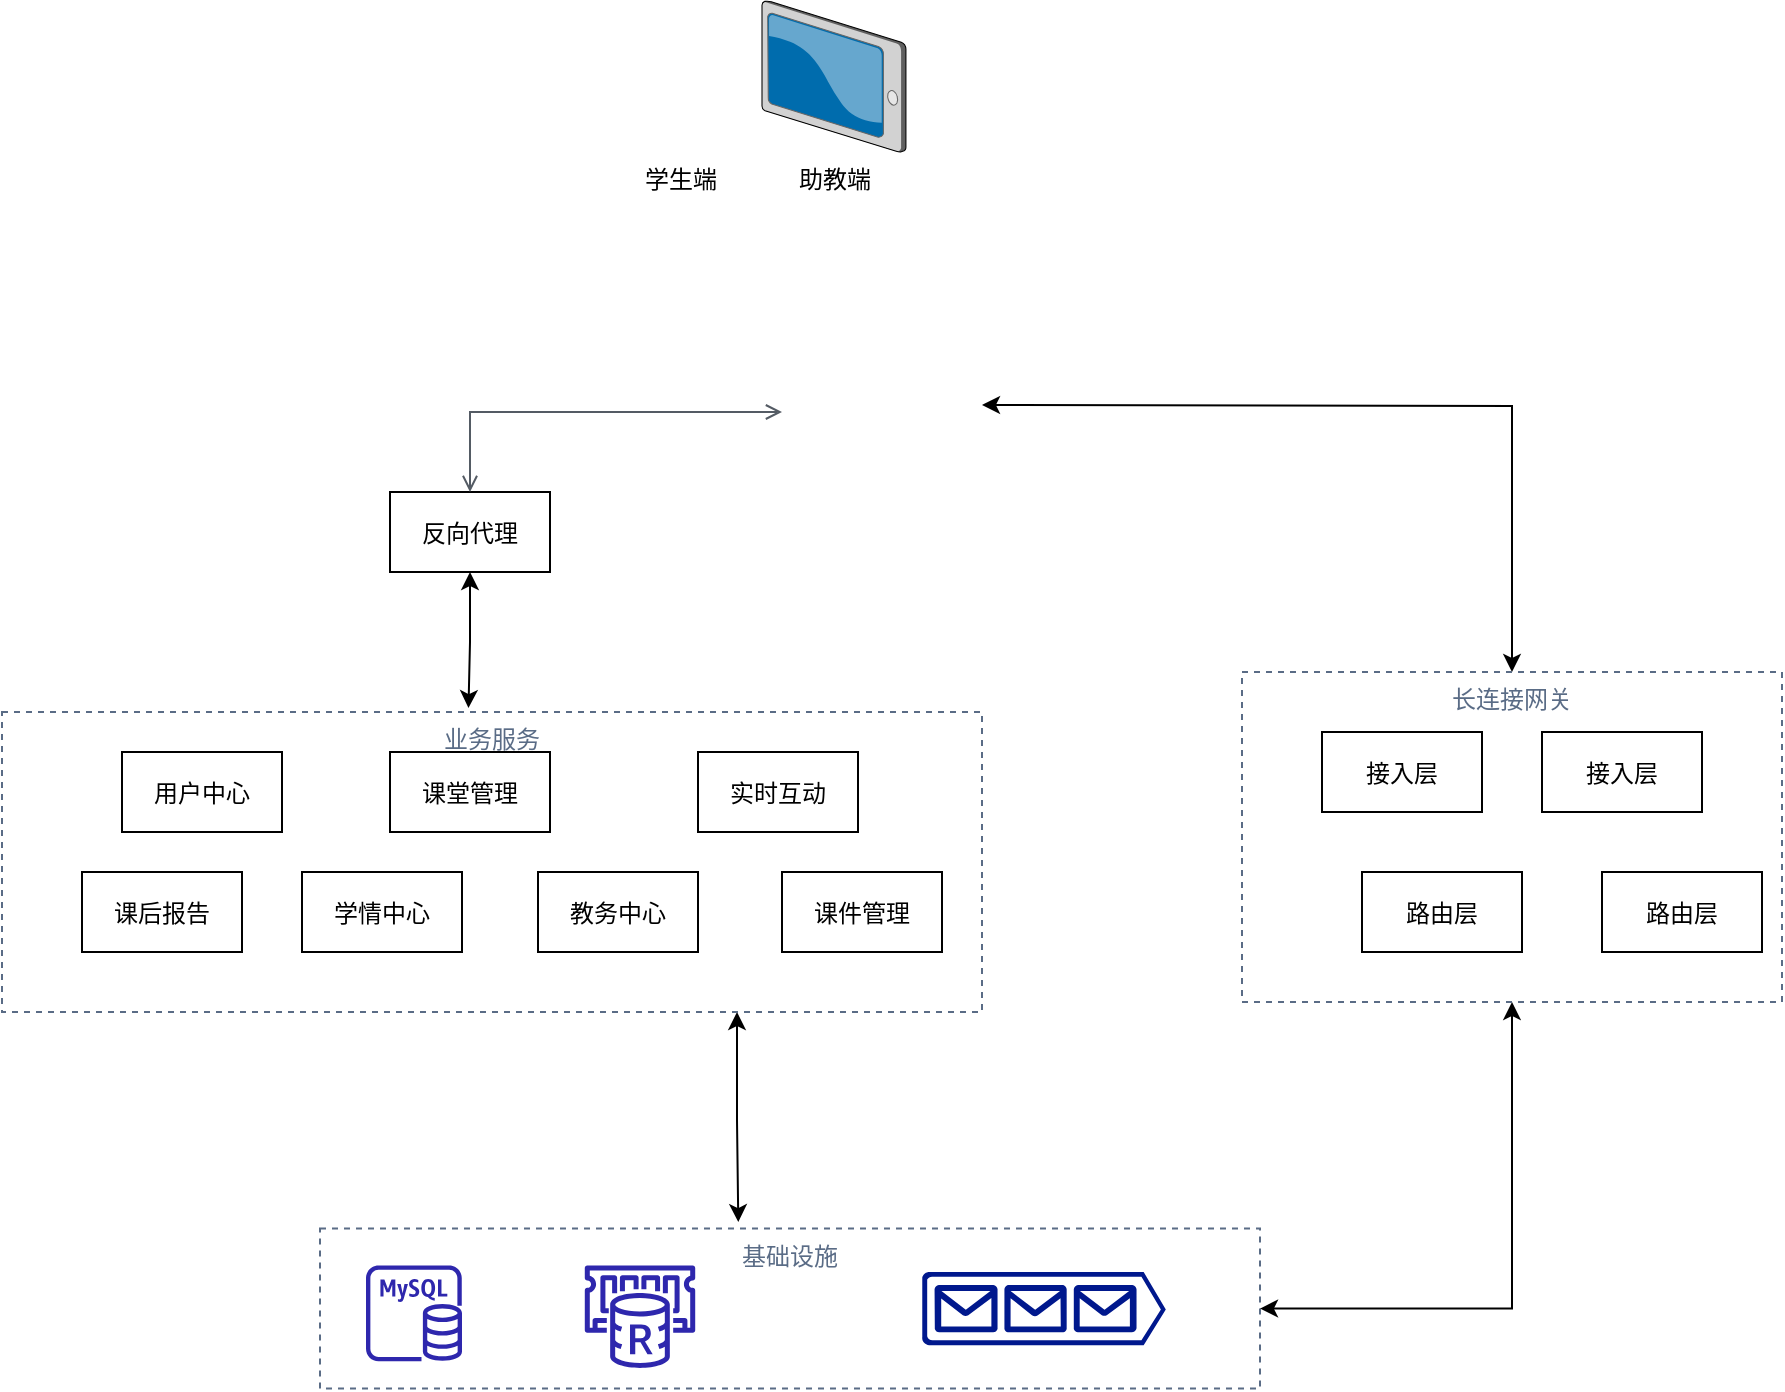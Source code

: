 <mxfile version="18.0.1" type="github">
  <diagram id="w8XUFbw6AmKxc6QEO5la" name="第 1 页">
    <mxGraphModel dx="973" dy="463" grid="1" gridSize="10" guides="1" tooltips="1" connect="1" arrows="1" fold="1" page="1" pageScale="1" pageWidth="1169" pageHeight="1654" math="0" shadow="0">
      <root>
        <mxCell id="0" />
        <mxCell id="1" parent="0" />
        <mxCell id="q1T7lFz7wMMR8ukXREab-12" value="基础设施" style="fillColor=none;strokeColor=#5A6C86;dashed=1;verticalAlign=top;fontStyle=0;fontColor=#5A6C86;" parent="1" vertex="1">
          <mxGeometry x="219" y="698.29" width="470" height="80" as="geometry" />
        </mxCell>
        <mxCell id="2sKJ7eSaIctacaCuegvd-8" style="edgeStyle=orthogonalEdgeStyle;rounded=0;orthogonalLoop=1;jettySize=auto;html=1;exitX=0.75;exitY=1;exitDx=0;exitDy=0;entryX=0.445;entryY=-0.041;entryDx=0;entryDy=0;entryPerimeter=0;startArrow=classic;startFill=1;" parent="1" source="q1T7lFz7wMMR8ukXREab-11" target="q1T7lFz7wMMR8ukXREab-12" edge="1">
          <mxGeometry relative="1" as="geometry" />
        </mxCell>
        <mxCell id="q1T7lFz7wMMR8ukXREab-11" value="业务服务" style="fillColor=none;strokeColor=#5A6C86;dashed=1;verticalAlign=top;fontStyle=0;fontColor=#5A6C86;" parent="1" vertex="1">
          <mxGeometry x="60" y="440" width="490" height="150" as="geometry" />
        </mxCell>
        <mxCell id="q1T7lFz7wMMR8ukXREab-1" value="" style="sketch=0;outlineConnect=0;fontColor=#232F3E;gradientColor=none;fillColor=#2E27AD;strokeColor=none;dashed=0;verticalLabelPosition=bottom;verticalAlign=top;align=center;html=1;fontSize=12;fontStyle=0;aspect=fixed;pointerEvents=1;shape=mxgraph.aws4.rds_mysql_instance;" parent="1" vertex="1">
          <mxGeometry x="242" y="716.69" width="48" height="48" as="geometry" />
        </mxCell>
        <mxCell id="q1T7lFz7wMMR8ukXREab-2" value="" style="sketch=0;outlineConnect=0;fontColor=#232F3E;gradientColor=none;fillColor=#2E27AD;strokeColor=none;dashed=0;verticalLabelPosition=bottom;verticalAlign=top;align=center;html=1;fontSize=12;fontStyle=0;aspect=fixed;pointerEvents=1;shape=mxgraph.aws4.elasticache_for_redis;" parent="1" vertex="1">
          <mxGeometry x="350" y="716.69" width="58" height="51.31" as="geometry" />
        </mxCell>
        <mxCell id="q1T7lFz7wMMR8ukXREab-4" value="课堂管理" style="fontStyle=0;" parent="1" vertex="1">
          <mxGeometry x="254" y="460" width="80" height="40" as="geometry" />
        </mxCell>
        <mxCell id="q1T7lFz7wMMR8ukXREab-5" value="学情中心" style="fontStyle=0;" parent="1" vertex="1">
          <mxGeometry x="210" y="520" width="80" height="40" as="geometry" />
        </mxCell>
        <mxCell id="q1T7lFz7wMMR8ukXREab-7" value="课后报告" style="fontStyle=0;" parent="1" vertex="1">
          <mxGeometry x="100" y="520" width="80" height="40" as="geometry" />
        </mxCell>
        <mxCell id="q1T7lFz7wMMR8ukXREab-8" value="实时互动" style="fontStyle=0;" parent="1" vertex="1">
          <mxGeometry x="408" y="460" width="80" height="40" as="geometry" />
        </mxCell>
        <mxCell id="q1T7lFz7wMMR8ukXREab-9" value="教务中心" style="fontStyle=0;" parent="1" vertex="1">
          <mxGeometry x="328" y="520" width="80" height="40" as="geometry" />
        </mxCell>
        <mxCell id="q1T7lFz7wMMR8ukXREab-10" value="课件管理" style="fontStyle=0;" parent="1" vertex="1">
          <mxGeometry x="450" y="520" width="80" height="40" as="geometry" />
        </mxCell>
        <mxCell id="2sKJ7eSaIctacaCuegvd-18" style="edgeStyle=orthogonalEdgeStyle;rounded=0;orthogonalLoop=1;jettySize=auto;html=1;entryX=0.5;entryY=0;entryDx=0;entryDy=0;startArrow=classic;startFill=1;" parent="1" target="2sKJ7eSaIctacaCuegvd-17" edge="1">
          <mxGeometry relative="1" as="geometry">
            <mxPoint x="550" y="286.5" as="sourcePoint" />
          </mxGeometry>
        </mxCell>
        <mxCell id="q1T7lFz7wMMR8ukXREab-18" value="" style="sketch=0;aspect=fixed;pointerEvents=1;shadow=0;dashed=0;html=1;strokeColor=none;labelPosition=center;verticalLabelPosition=bottom;verticalAlign=top;align=center;fillColor=#00188D;shape=mxgraph.azure.queue_generic" parent="1" vertex="1">
          <mxGeometry x="520" y="720" width="121.9" height="36.57" as="geometry" />
        </mxCell>
        <mxCell id="2sKJ7eSaIctacaCuegvd-10" style="edgeStyle=orthogonalEdgeStyle;rounded=0;orthogonalLoop=1;jettySize=auto;html=1;entryX=1;entryY=0.5;entryDx=0;entryDy=0;startArrow=classic;startFill=1;exitX=0.5;exitY=1;exitDx=0;exitDy=0;" parent="1" source="2sKJ7eSaIctacaCuegvd-17" target="q1T7lFz7wMMR8ukXREab-12" edge="1">
          <mxGeometry relative="1" as="geometry">
            <mxPoint x="830" y="590" as="sourcePoint" />
          </mxGeometry>
        </mxCell>
        <mxCell id="2sKJ7eSaIctacaCuegvd-7" style="rounded=0;orthogonalLoop=1;jettySize=auto;html=1;entryX=0.476;entryY=-0.013;entryDx=0;entryDy=0;entryPerimeter=0;edgeStyle=orthogonalEdgeStyle;startArrow=classic;startFill=1;" parent="1" source="2sKJ7eSaIctacaCuegvd-2" target="q1T7lFz7wMMR8ukXREab-11" edge="1">
          <mxGeometry relative="1" as="geometry" />
        </mxCell>
        <mxCell id="2sKJ7eSaIctacaCuegvd-2" value="反向代理" style="fontStyle=0;" parent="1" vertex="1">
          <mxGeometry x="254" y="330" width="80" height="40" as="geometry" />
        </mxCell>
        <mxCell id="2sKJ7eSaIctacaCuegvd-3" value="" style="edgeStyle=orthogonalEdgeStyle;html=1;endArrow=open;elbow=vertical;startArrow=open;startFill=0;endFill=0;strokeColor=#545B64;rounded=0;exitX=0.5;exitY=0;exitDx=0;exitDy=0;" parent="1" source="2sKJ7eSaIctacaCuegvd-2" edge="1">
          <mxGeometry width="100" relative="1" as="geometry">
            <mxPoint x="242" y="300" as="sourcePoint" />
            <mxPoint x="450" y="290" as="targetPoint" />
            <Array as="points">
              <mxPoint x="294" y="290" />
            </Array>
          </mxGeometry>
        </mxCell>
        <mxCell id="q1T7lFz7wMMR8ukXREab-3" value="用户中心" style="fontStyle=0;" parent="1" vertex="1">
          <mxGeometry x="120" y="460" width="80" height="40" as="geometry" />
        </mxCell>
        <mxCell id="2sKJ7eSaIctacaCuegvd-11" value="接入层" style="fontStyle=0;" parent="1" vertex="1">
          <mxGeometry x="720" y="450" width="80" height="40" as="geometry" />
        </mxCell>
        <mxCell id="2sKJ7eSaIctacaCuegvd-12" value="接入层" style="fontStyle=0;" parent="1" vertex="1">
          <mxGeometry x="830" y="450" width="80" height="40" as="geometry" />
        </mxCell>
        <mxCell id="2sKJ7eSaIctacaCuegvd-13" value="路由层" style="fontStyle=0;" parent="1" vertex="1">
          <mxGeometry x="740" y="520" width="80" height="40" as="geometry" />
        </mxCell>
        <mxCell id="2sKJ7eSaIctacaCuegvd-16" value="路由层" style="fontStyle=0;" parent="1" vertex="1">
          <mxGeometry x="860" y="520" width="80" height="40" as="geometry" />
        </mxCell>
        <mxCell id="2sKJ7eSaIctacaCuegvd-17" value="长连接网关" style="fillColor=none;strokeColor=#5A6C86;dashed=1;verticalAlign=top;fontStyle=0;fontColor=#5A6C86;" parent="1" vertex="1">
          <mxGeometry x="680" y="420" width="270" height="165" as="geometry" />
        </mxCell>
        <mxCell id="lbo3VFdBc-zfhc4QQoY2-1" value="学生端" style="shape=image;html=1;verticalAlign=top;verticalLabelPosition=bottom;labelBackgroundColor=#ffffff;imageAspect=0;aspect=fixed;image=https://cdn0.iconfinder.com/data/icons/devices-42/512/Watch-128.png" vertex="1" parent="1">
          <mxGeometry x="370" y="102" width="58" height="58" as="geometry" />
        </mxCell>
        <mxCell id="lbo3VFdBc-zfhc4QQoY2-16" value="助教端" style="verticalLabelPosition=bottom;sketch=0;aspect=fixed;html=1;verticalAlign=top;strokeColor=none;align=center;outlineConnect=0;shape=mxgraph.citrix.tablet_2;" vertex="1" parent="1">
          <mxGeometry x="440" y="84.49" width="72" height="75.51" as="geometry" />
        </mxCell>
      </root>
    </mxGraphModel>
  </diagram>
</mxfile>
